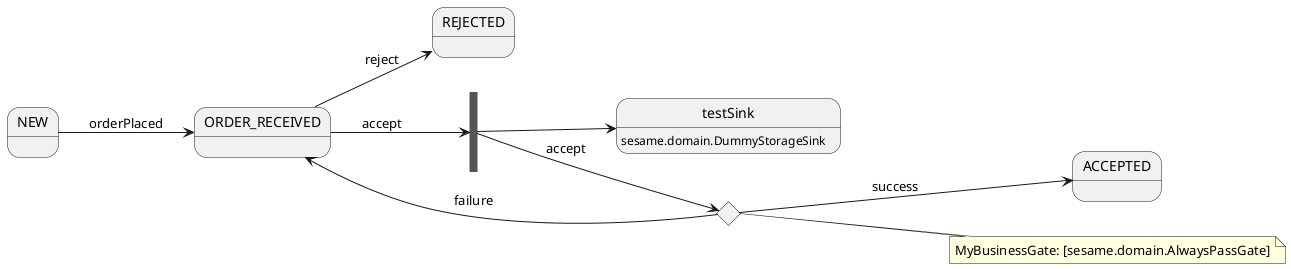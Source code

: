 @startuml
left to right direction
'states'
state ORDER_RECEIVED
state NEW
state REJECTED
state ACCEPTED
state fork_Accept <<fork>>
state testSink{
    testSink: sesame.domain.DummyStorageSink
}
state ORDER_RECEIVED_Gate <<choice>>
note right of ORDER_RECEIVED_Gate
    MyBusinessGate: [sesame.domain.AlwaysPassGate]
end note

' state transitions
NEW --> ORDER_RECEIVED: orderPlaced
ORDER_RECEIVED --> REJECTED: reject
ORDER_RECEIVED --> fork_Accept: accept
fork_Accept --> testSink
fork_Accept --> ORDER_RECEIVED_Gate: accept
ORDER_RECEIVED_Gate --> ACCEPTED: success
ORDER_RECEIVED_Gate --> ORDER_RECEIVED: failure

@enduml
